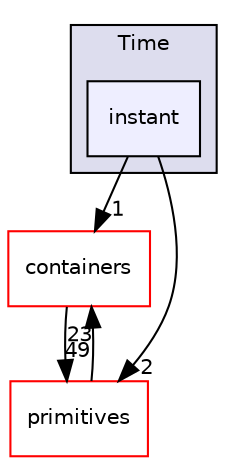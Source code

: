 digraph "src/OpenFOAM/db/Time/instant" {
  bgcolor=transparent;
  compound=true
  node [ fontsize="10", fontname="Helvetica"];
  edge [ labelfontsize="10", labelfontname="Helvetica"];
  subgraph clusterdir_ec5b63092fb55ef516ddf05b3841c89d {
    graph [ bgcolor="#ddddee", pencolor="black", label="Time" fontname="Helvetica", fontsize="10", URL="dir_ec5b63092fb55ef516ddf05b3841c89d.html"]
  dir_26837dfc97891e20dedf54475fa49507 [shape=box, label="instant", style="filled", fillcolor="#eeeeff", pencolor="black", URL="dir_26837dfc97891e20dedf54475fa49507.html"];
  }
  dir_19d0872053bde092be81d7fe3f56cbf7 [shape=box label="containers" color="red" URL="dir_19d0872053bde092be81d7fe3f56cbf7.html"];
  dir_3e50f45338116b169052b428016851aa [shape=box label="primitives" color="red" URL="dir_3e50f45338116b169052b428016851aa.html"];
  dir_26837dfc97891e20dedf54475fa49507->dir_19d0872053bde092be81d7fe3f56cbf7 [headlabel="1", labeldistance=1.5 headhref="dir_002010_001901.html"];
  dir_26837dfc97891e20dedf54475fa49507->dir_3e50f45338116b169052b428016851aa [headlabel="2", labeldistance=1.5 headhref="dir_002010_002324.html"];
  dir_19d0872053bde092be81d7fe3f56cbf7->dir_3e50f45338116b169052b428016851aa [headlabel="49", labeldistance=1.5 headhref="dir_001901_002324.html"];
  dir_3e50f45338116b169052b428016851aa->dir_19d0872053bde092be81d7fe3f56cbf7 [headlabel="23", labeldistance=1.5 headhref="dir_002324_001901.html"];
}
